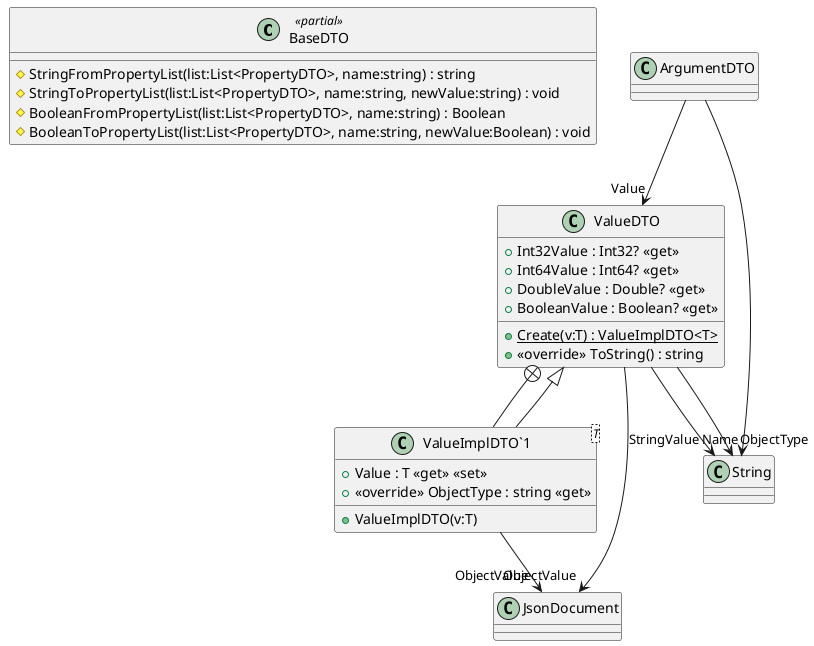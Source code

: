 @startuml
class BaseDTO <<partial>> {
    # StringFromPropertyList(list:List<PropertyDTO>, name:string) : string
    # StringToPropertyList(list:List<PropertyDTO>, name:string, newValue:string) : void
    # BooleanFromPropertyList(list:List<PropertyDTO>, name:string) : Boolean
    # BooleanToPropertyList(list:List<PropertyDTO>, name:string, newValue:Boolean) : void
}
class ValueDTO {
    + {static} Create(v:T) : ValueImplDTO<T>
    + Int32Value : Int32? <<get>>
    + Int64Value : Int64? <<get>>
    + DoubleValue : Double? <<get>>
    + BooleanValue : Boolean? <<get>>
    + <<override>> ToString() : string
}
class ArgumentDTO {
}
class "ValueImplDTO`1"<T> {
    + ValueImplDTO(v:T)
    + Value : T <<get>> <<set>>
    + <<override>> ObjectType : string <<get>>
}
ValueDTO --> "StringValue" String
ValueDTO --> "ObjectType" String
ValueDTO --> "ObjectValue" JsonDocument
ArgumentDTO --> "Name" String
ArgumentDTO --> "Value" ValueDTO
ValueDTO +-- "ValueImplDTO`1"
ValueDTO <|-- "ValueImplDTO`1"
"ValueImplDTO`1" --> "ObjectValue" JsonDocument
@enduml
